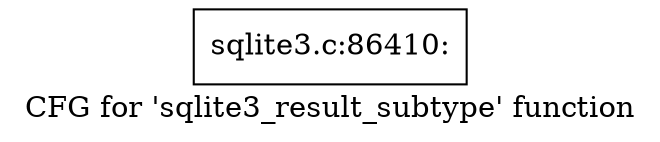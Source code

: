 digraph "CFG for 'sqlite3_result_subtype' function" {
	label="CFG for 'sqlite3_result_subtype' function";

	Node0x55c0f5445500 [shape=record,label="{sqlite3.c:86410:}"];
}
